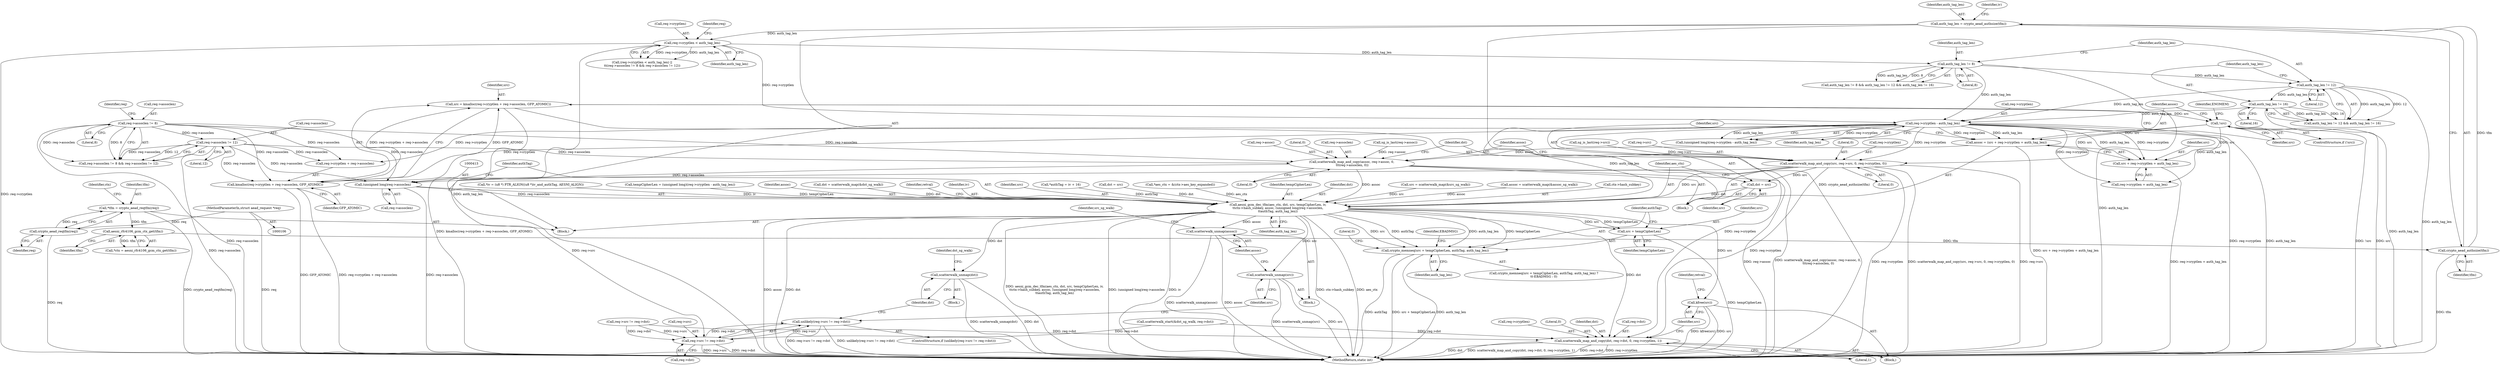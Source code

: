 digraph "1_linux_ccfe8c3f7e52ae83155cb038753f4c75b774ca8a@API" {
"1000353" [label="(Call,src = kmalloc(req->cryptlen + req->assoclen, GFP_ATOMIC))"];
"1000355" [label="(Call,kmalloc(req->cryptlen + req->assoclen, GFP_ATOMIC))"];
"1000238" [label="(Call,req->cryptlen - auth_tag_len)"];
"1000183" [label="(Call,req->cryptlen < auth_tag_len)"];
"1000155" [label="(Call,auth_tag_len = crypto_aead_authsize(tfm))"];
"1000157" [label="(Call,crypto_aead_authsize(tfm))"];
"1000137" [label="(Call,aesni_rfc4106_gcm_ctx_get(tfm))"];
"1000130" [label="(Call,*tfm = crypto_aead_reqtfm(req))"];
"1000132" [label="(Call,crypto_aead_reqtfm(req))"];
"1000107" [label="(MethodParameterIn,struct aead_request *req)"];
"1000209" [label="(Call,auth_tag_len != 12)"];
"1000205" [label="(Call,auth_tag_len != 8)"];
"1000212" [label="(Call,auth_tag_len != 16)"];
"1000189" [label="(Call,req->assoclen != 8)"];
"1000194" [label="(Call,req->assoclen != 12)"];
"1000365" [label="(Call,!src)"];
"1000370" [label="(Call,assoc = (src + req->cryptlen + auth_tag_len))"];
"1000389" [label="(Call,scatterwalk_map_and_copy(assoc, req->assoc, 0,\n \t\t\treq->assoclen, 0))"];
"1000402" [label="(Call,aesni_gcm_dec_tfm(aes_ctx, dst, src, tempCipherLen, iv,\n\t\tctx->hash_subkey, assoc, (unsigned long)req->assoclen,\n\t\tauthTag, auth_tag_len))"];
"1000422" [label="(Call,crypto_memneq(src + tempCipherLen, authTag, auth_tag_len))"];
"1000423" [label="(Call,src + tempCipherLen)"];
"1000444" [label="(Call,scatterwalk_unmap(dst))"];
"1000451" [label="(Call,scatterwalk_unmap(src))"];
"1000453" [label="(Call,scatterwalk_unmap(assoc))"];
"1000467" [label="(Call,scatterwalk_map_and_copy(dst, req->dst, 0, req->cryptlen, 1))"];
"1000477" [label="(Call,kfree(src))"];
"1000412" [label="(Call,(unsigned long)req->assoclen)"];
"1000372" [label="(Call,src + req->cryptlen + auth_tag_len)"];
"1000379" [label="(Call,scatterwalk_map_and_copy(src, req->src, 0, req->cryptlen, 0))"];
"1000399" [label="(Call,dst = src)"];
"1000436" [label="(Call,req->src != req->dst)"];
"1000435" [label="(Call,unlikely(req->src != req->dst))"];
"1000405" [label="(Identifier,src)"];
"1000238" [label="(Call,req->cryptlen - auth_tag_len)"];
"1000206" [label="(Identifier,auth_tag_len)"];
"1000395" [label="(Call,req->assoclen)"];
"1000389" [label="(Call,scatterwalk_map_and_copy(assoc, req->assoc, 0,\n \t\t\treq->assoclen, 0))"];
"1000401" [label="(Identifier,src)"];
"1000478" [label="(Identifier,src)"];
"1000422" [label="(Call,crypto_memneq(src + tempCipherLen, authTag, auth_tag_len))"];
"1000425" [label="(Identifier,tempCipherLen)"];
"1000364" [label="(ControlStructure,if (!src))"];
"1000130" [label="(Call,*tfm = crypto_aead_reqtfm(req))"];
"1000430" [label="(Literal,0)"];
"1000332" [label="(Call,req->src != req->dst)"];
"1000444" [label="(Call,scatterwalk_unmap(dst))"];
"1000466" [label="(Block,)"];
"1000136" [label="(Identifier,ctx)"];
"1000400" [label="(Identifier,dst)"];
"1000480" [label="(Identifier,retval)"];
"1000171" [label="(Call,*authTag = iv + 16)"];
"1000467" [label="(Call,scatterwalk_map_and_copy(dst, req->dst, 0, req->cryptlen, 1))"];
"1000327" [label="(Call,dst = src)"];
"1000184" [label="(Call,req->cryptlen)"];
"1000213" [label="(Identifier,auth_tag_len)"];
"1000380" [label="(Identifier,src)"];
"1000472" [label="(Literal,0)"];
"1000188" [label="(Call,req->assoclen != 8 && req->assoclen != 12)"];
"1000421" [label="(Call,crypto_memneq(src + tempCipherLen, authTag, auth_tag_len) ?\n\t\t-EBADMSG : 0)"];
"1000468" [label="(Identifier,dst)"];
"1000239" [label="(Call,req->cryptlen)"];
"1000433" [label="(Block,)"];
"1000148" [label="(Call,*aes_ctx = &(ctx->aes_key_expanded))"];
"1000205" [label="(Call,auth_tag_len != 8)"];
"1000402" [label="(Call,aesni_gcm_dec_tfm(aes_ctx, dst, src, tempCipherLen, iv,\n\t\tctx->hash_subkey, assoc, (unsigned long)req->assoclen,\n\t\tauthTag, auth_tag_len))"];
"1000194" [label="(Call,req->assoclen != 12)"];
"1000384" [label="(Literal,0)"];
"1000208" [label="(Call,auth_tag_len != 12 && auth_tag_len != 16)"];
"1000477" [label="(Call,kfree(src))"];
"1000374" [label="(Call,req->cryptlen + auth_tag_len)"];
"1000451" [label="(Call,scatterwalk_unmap(src))"];
"1000196" [label="(Identifier,req)"];
"1000406" [label="(Identifier,tempCipherLen)"];
"1000214" [label="(Literal,16)"];
"1000373" [label="(Identifier,src)"];
"1000404" [label="(Identifier,dst)"];
"1000340" [label="(Call,scatterwalk_start(&dst_sg_walk, req->dst))"];
"1000385" [label="(Call,req->cryptlen)"];
"1000131" [label="(Identifier,tfm)"];
"1000193" [label="(Literal,8)"];
"1000297" [label="(Call,sg_is_last(req->assoc))"];
"1000448" [label="(Identifier,dst_sg_walk)"];
"1000317" [label="(Call,src = scatterwalk_map(&src_sg_walk))"];
"1000190" [label="(Call,req->assoclen)"];
"1000156" [label="(Identifier,auth_tag_len)"];
"1000204" [label="(Call,auth_tag_len != 8 && auth_tag_len != 12 && auth_tag_len != 16)"];
"1000322" [label="(Call,assoc = scatterwalk_map(&assoc_sg_walk))"];
"1000236" [label="(Call,(unsigned long)(req->cryptlen - auth_tag_len))"];
"1000137" [label="(Call,aesni_rfc4106_gcm_ctx_get(tfm))"];
"1000155" [label="(Call,auth_tag_len = crypto_aead_authsize(tfm))"];
"1000469" [label="(Call,req->dst)"];
"1000370" [label="(Call,assoc = (src + req->cryptlen + auth_tag_len))"];
"1000158" [label="(Identifier,tfm)"];
"1000132" [label="(Call,crypto_aead_reqtfm(req))"];
"1000211" [label="(Literal,12)"];
"1000418" [label="(Identifier,auth_tag_len)"];
"1000417" [label="(Identifier,authTag)"];
"1000412" [label="(Call,(unsigned long)req->assoclen)"];
"1000133" [label="(Identifier,req)"];
"1000390" [label="(Identifier,assoc)"];
"1000354" [label="(Identifier,src)"];
"1000427" [label="(Identifier,auth_tag_len)"];
"1000293" [label="(Call,sg_is_last(req->src))"];
"1000207" [label="(Literal,8)"];
"1000195" [label="(Call,req->assoclen)"];
"1000457" [label="(Identifier,src_sg_walk)"];
"1000440" [label="(Call,req->dst)"];
"1000452" [label="(Identifier,src)"];
"1000182" [label="(Call,(req->cryptlen < auth_tag_len) ||\n\t\t(req->assoclen != 8 && req->assoclen != 12))"];
"1000453" [label="(Call,scatterwalk_unmap(assoc))"];
"1000436" [label="(Call,req->src != req->dst)"];
"1000481" [label="(MethodReturn,static int)"];
"1000398" [label="(Literal,0)"];
"1000435" [label="(Call,unlikely(req->src != req->dst))"];
"1000443" [label="(Block,)"];
"1000187" [label="(Identifier,auth_tag_len)"];
"1000391" [label="(Call,req->assoc)"];
"1000403" [label="(Identifier,aes_ctx)"];
"1000408" [label="(Call,ctx->hash_subkey)"];
"1000135" [label="(Call,*ctx = aesni_rfc4106_gcm_ctx_get(tfm))"];
"1000363" [label="(Identifier,GFP_ATOMIC)"];
"1000414" [label="(Call,req->assoclen)"];
"1000189" [label="(Call,req->assoclen != 8)"];
"1000445" [label="(Identifier,dst)"];
"1000242" [label="(Identifier,auth_tag_len)"];
"1000161" [label="(Call,*iv = (u8 *) PTR_ALIGN((u8 *)iv_and_authTag, AESNI_ALIGN))"];
"1000366" [label="(Identifier,src)"];
"1000424" [label="(Identifier,src)"];
"1000138" [label="(Identifier,tfm)"];
"1000381" [label="(Call,req->src)"];
"1000365" [label="(Call,!src)"];
"1000191" [label="(Identifier,req)"];
"1000379" [label="(Call,scatterwalk_map_and_copy(src, req->src, 0, req->cryptlen, 0))"];
"1000210" [label="(Identifier,auth_tag_len)"];
"1000399" [label="(Call,dst = src)"];
"1000355" [label="(Call,kmalloc(req->cryptlen + req->assoclen, GFP_ATOMIC))"];
"1000353" [label="(Call,src = kmalloc(req->cryptlen + req->assoclen, GFP_ATOMIC))"];
"1000371" [label="(Identifier,assoc)"];
"1000429" [label="(Identifier,EBADMSG)"];
"1000454" [label="(Identifier,assoc)"];
"1000198" [label="(Literal,12)"];
"1000369" [label="(Identifier,ENOMEM)"];
"1000476" [label="(Literal,1)"];
"1000209" [label="(Call,auth_tag_len != 12)"];
"1000423" [label="(Call,src + tempCipherLen)"];
"1000212" [label="(Call,auth_tag_len != 16)"];
"1000356" [label="(Call,req->cryptlen + req->assoclen)"];
"1000372" [label="(Call,src + req->cryptlen + auth_tag_len)"];
"1000426" [label="(Identifier,authTag)"];
"1000437" [label="(Call,req->src)"];
"1000234" [label="(Call,tempCipherLen = (unsigned long)(req->cryptlen - auth_tag_len))"];
"1000411" [label="(Identifier,assoc)"];
"1000473" [label="(Call,req->cryptlen)"];
"1000346" [label="(Call,dst = scatterwalk_map(&dst_sg_walk))"];
"1000183" [label="(Call,req->cryptlen < auth_tag_len)"];
"1000388" [label="(Literal,0)"];
"1000394" [label="(Literal,0)"];
"1000434" [label="(ControlStructure,if (unlikely(req->src != req->dst)))"];
"1000162" [label="(Identifier,iv)"];
"1000107" [label="(MethodParameterIn,struct aead_request *req)"];
"1000108" [label="(Block,)"];
"1000420" [label="(Identifier,retval)"];
"1000407" [label="(Identifier,iv)"];
"1000157" [label="(Call,crypto_aead_authsize(tfm))"];
"1000352" [label="(Block,)"];
"1000353" -> "1000352"  [label="AST: "];
"1000353" -> "1000355"  [label="CFG: "];
"1000354" -> "1000353"  [label="AST: "];
"1000355" -> "1000353"  [label="AST: "];
"1000366" -> "1000353"  [label="CFG: "];
"1000353" -> "1000481"  [label="DDG: kmalloc(req->cryptlen + req->assoclen, GFP_ATOMIC)"];
"1000355" -> "1000353"  [label="DDG: req->cryptlen + req->assoclen"];
"1000355" -> "1000353"  [label="DDG: GFP_ATOMIC"];
"1000353" -> "1000365"  [label="DDG: src"];
"1000355" -> "1000363"  [label="CFG: "];
"1000356" -> "1000355"  [label="AST: "];
"1000363" -> "1000355"  [label="AST: "];
"1000355" -> "1000481"  [label="DDG: req->cryptlen + req->assoclen"];
"1000355" -> "1000481"  [label="DDG: GFP_ATOMIC"];
"1000238" -> "1000355"  [label="DDG: req->cryptlen"];
"1000189" -> "1000355"  [label="DDG: req->assoclen"];
"1000194" -> "1000355"  [label="DDG: req->assoclen"];
"1000238" -> "1000236"  [label="AST: "];
"1000238" -> "1000242"  [label="CFG: "];
"1000239" -> "1000238"  [label="AST: "];
"1000242" -> "1000238"  [label="AST: "];
"1000236" -> "1000238"  [label="CFG: "];
"1000238" -> "1000481"  [label="DDG: req->cryptlen"];
"1000238" -> "1000481"  [label="DDG: auth_tag_len"];
"1000238" -> "1000236"  [label="DDG: req->cryptlen"];
"1000238" -> "1000236"  [label="DDG: auth_tag_len"];
"1000183" -> "1000238"  [label="DDG: req->cryptlen"];
"1000209" -> "1000238"  [label="DDG: auth_tag_len"];
"1000205" -> "1000238"  [label="DDG: auth_tag_len"];
"1000212" -> "1000238"  [label="DDG: auth_tag_len"];
"1000238" -> "1000356"  [label="DDG: req->cryptlen"];
"1000238" -> "1000370"  [label="DDG: req->cryptlen"];
"1000238" -> "1000370"  [label="DDG: auth_tag_len"];
"1000238" -> "1000372"  [label="DDG: req->cryptlen"];
"1000238" -> "1000372"  [label="DDG: auth_tag_len"];
"1000238" -> "1000374"  [label="DDG: req->cryptlen"];
"1000238" -> "1000374"  [label="DDG: auth_tag_len"];
"1000238" -> "1000379"  [label="DDG: req->cryptlen"];
"1000238" -> "1000402"  [label="DDG: auth_tag_len"];
"1000238" -> "1000467"  [label="DDG: req->cryptlen"];
"1000183" -> "1000182"  [label="AST: "];
"1000183" -> "1000187"  [label="CFG: "];
"1000184" -> "1000183"  [label="AST: "];
"1000187" -> "1000183"  [label="AST: "];
"1000191" -> "1000183"  [label="CFG: "];
"1000182" -> "1000183"  [label="CFG: "];
"1000183" -> "1000481"  [label="DDG: auth_tag_len"];
"1000183" -> "1000481"  [label="DDG: req->cryptlen"];
"1000183" -> "1000182"  [label="DDG: req->cryptlen"];
"1000183" -> "1000182"  [label="DDG: auth_tag_len"];
"1000155" -> "1000183"  [label="DDG: auth_tag_len"];
"1000183" -> "1000205"  [label="DDG: auth_tag_len"];
"1000155" -> "1000108"  [label="AST: "];
"1000155" -> "1000157"  [label="CFG: "];
"1000156" -> "1000155"  [label="AST: "];
"1000157" -> "1000155"  [label="AST: "];
"1000162" -> "1000155"  [label="CFG: "];
"1000155" -> "1000481"  [label="DDG: crypto_aead_authsize(tfm)"];
"1000157" -> "1000155"  [label="DDG: tfm"];
"1000157" -> "1000158"  [label="CFG: "];
"1000158" -> "1000157"  [label="AST: "];
"1000157" -> "1000481"  [label="DDG: tfm"];
"1000137" -> "1000157"  [label="DDG: tfm"];
"1000137" -> "1000135"  [label="AST: "];
"1000137" -> "1000138"  [label="CFG: "];
"1000138" -> "1000137"  [label="AST: "];
"1000135" -> "1000137"  [label="CFG: "];
"1000137" -> "1000135"  [label="DDG: tfm"];
"1000130" -> "1000137"  [label="DDG: tfm"];
"1000130" -> "1000108"  [label="AST: "];
"1000130" -> "1000132"  [label="CFG: "];
"1000131" -> "1000130"  [label="AST: "];
"1000132" -> "1000130"  [label="AST: "];
"1000136" -> "1000130"  [label="CFG: "];
"1000130" -> "1000481"  [label="DDG: crypto_aead_reqtfm(req)"];
"1000132" -> "1000130"  [label="DDG: req"];
"1000132" -> "1000133"  [label="CFG: "];
"1000133" -> "1000132"  [label="AST: "];
"1000132" -> "1000481"  [label="DDG: req"];
"1000107" -> "1000132"  [label="DDG: req"];
"1000107" -> "1000106"  [label="AST: "];
"1000107" -> "1000481"  [label="DDG: req"];
"1000209" -> "1000208"  [label="AST: "];
"1000209" -> "1000211"  [label="CFG: "];
"1000210" -> "1000209"  [label="AST: "];
"1000211" -> "1000209"  [label="AST: "];
"1000213" -> "1000209"  [label="CFG: "];
"1000208" -> "1000209"  [label="CFG: "];
"1000209" -> "1000481"  [label="DDG: auth_tag_len"];
"1000209" -> "1000208"  [label="DDG: auth_tag_len"];
"1000209" -> "1000208"  [label="DDG: 12"];
"1000205" -> "1000209"  [label="DDG: auth_tag_len"];
"1000209" -> "1000212"  [label="DDG: auth_tag_len"];
"1000205" -> "1000204"  [label="AST: "];
"1000205" -> "1000207"  [label="CFG: "];
"1000206" -> "1000205"  [label="AST: "];
"1000207" -> "1000205"  [label="AST: "];
"1000210" -> "1000205"  [label="CFG: "];
"1000204" -> "1000205"  [label="CFG: "];
"1000205" -> "1000481"  [label="DDG: auth_tag_len"];
"1000205" -> "1000204"  [label="DDG: auth_tag_len"];
"1000205" -> "1000204"  [label="DDG: 8"];
"1000212" -> "1000208"  [label="AST: "];
"1000212" -> "1000214"  [label="CFG: "];
"1000213" -> "1000212"  [label="AST: "];
"1000214" -> "1000212"  [label="AST: "];
"1000208" -> "1000212"  [label="CFG: "];
"1000212" -> "1000481"  [label="DDG: auth_tag_len"];
"1000212" -> "1000208"  [label="DDG: auth_tag_len"];
"1000212" -> "1000208"  [label="DDG: 16"];
"1000189" -> "1000188"  [label="AST: "];
"1000189" -> "1000193"  [label="CFG: "];
"1000190" -> "1000189"  [label="AST: "];
"1000193" -> "1000189"  [label="AST: "];
"1000196" -> "1000189"  [label="CFG: "];
"1000188" -> "1000189"  [label="CFG: "];
"1000189" -> "1000481"  [label="DDG: req->assoclen"];
"1000189" -> "1000188"  [label="DDG: req->assoclen"];
"1000189" -> "1000188"  [label="DDG: 8"];
"1000189" -> "1000194"  [label="DDG: req->assoclen"];
"1000189" -> "1000356"  [label="DDG: req->assoclen"];
"1000189" -> "1000389"  [label="DDG: req->assoclen"];
"1000189" -> "1000412"  [label="DDG: req->assoclen"];
"1000194" -> "1000188"  [label="AST: "];
"1000194" -> "1000198"  [label="CFG: "];
"1000195" -> "1000194"  [label="AST: "];
"1000198" -> "1000194"  [label="AST: "];
"1000188" -> "1000194"  [label="CFG: "];
"1000194" -> "1000481"  [label="DDG: req->assoclen"];
"1000194" -> "1000188"  [label="DDG: req->assoclen"];
"1000194" -> "1000188"  [label="DDG: 12"];
"1000194" -> "1000356"  [label="DDG: req->assoclen"];
"1000194" -> "1000389"  [label="DDG: req->assoclen"];
"1000194" -> "1000412"  [label="DDG: req->assoclen"];
"1000365" -> "1000364"  [label="AST: "];
"1000365" -> "1000366"  [label="CFG: "];
"1000366" -> "1000365"  [label="AST: "];
"1000369" -> "1000365"  [label="CFG: "];
"1000371" -> "1000365"  [label="CFG: "];
"1000365" -> "1000481"  [label="DDG: !src"];
"1000365" -> "1000481"  [label="DDG: src"];
"1000365" -> "1000370"  [label="DDG: src"];
"1000365" -> "1000372"  [label="DDG: src"];
"1000365" -> "1000379"  [label="DDG: src"];
"1000370" -> "1000352"  [label="AST: "];
"1000370" -> "1000372"  [label="CFG: "];
"1000371" -> "1000370"  [label="AST: "];
"1000372" -> "1000370"  [label="AST: "];
"1000380" -> "1000370"  [label="CFG: "];
"1000370" -> "1000481"  [label="DDG: src + req->cryptlen + auth_tag_len"];
"1000370" -> "1000389"  [label="DDG: assoc"];
"1000389" -> "1000352"  [label="AST: "];
"1000389" -> "1000398"  [label="CFG: "];
"1000390" -> "1000389"  [label="AST: "];
"1000391" -> "1000389"  [label="AST: "];
"1000394" -> "1000389"  [label="AST: "];
"1000395" -> "1000389"  [label="AST: "];
"1000398" -> "1000389"  [label="AST: "];
"1000400" -> "1000389"  [label="CFG: "];
"1000389" -> "1000481"  [label="DDG: scatterwalk_map_and_copy(assoc, req->assoc, 0,\n \t\t\treq->assoclen, 0)"];
"1000389" -> "1000481"  [label="DDG: req->assoc"];
"1000297" -> "1000389"  [label="DDG: req->assoc"];
"1000389" -> "1000402"  [label="DDG: assoc"];
"1000389" -> "1000412"  [label="DDG: req->assoclen"];
"1000402" -> "1000108"  [label="AST: "];
"1000402" -> "1000418"  [label="CFG: "];
"1000403" -> "1000402"  [label="AST: "];
"1000404" -> "1000402"  [label="AST: "];
"1000405" -> "1000402"  [label="AST: "];
"1000406" -> "1000402"  [label="AST: "];
"1000407" -> "1000402"  [label="AST: "];
"1000408" -> "1000402"  [label="AST: "];
"1000411" -> "1000402"  [label="AST: "];
"1000412" -> "1000402"  [label="AST: "];
"1000417" -> "1000402"  [label="AST: "];
"1000418" -> "1000402"  [label="AST: "];
"1000420" -> "1000402"  [label="CFG: "];
"1000402" -> "1000481"  [label="DDG: assoc"];
"1000402" -> "1000481"  [label="DDG: (unsigned long)req->assoclen"];
"1000402" -> "1000481"  [label="DDG: dst"];
"1000402" -> "1000481"  [label="DDG: aesni_gcm_dec_tfm(aes_ctx, dst, src, tempCipherLen, iv,\n\t\tctx->hash_subkey, assoc, (unsigned long)req->assoclen,\n\t\tauthTag, auth_tag_len)"];
"1000402" -> "1000481"  [label="DDG: iv"];
"1000402" -> "1000481"  [label="DDG: ctx->hash_subkey"];
"1000402" -> "1000481"  [label="DDG: aes_ctx"];
"1000148" -> "1000402"  [label="DDG: aes_ctx"];
"1000327" -> "1000402"  [label="DDG: dst"];
"1000346" -> "1000402"  [label="DDG: dst"];
"1000399" -> "1000402"  [label="DDG: dst"];
"1000379" -> "1000402"  [label="DDG: src"];
"1000317" -> "1000402"  [label="DDG: src"];
"1000234" -> "1000402"  [label="DDG: tempCipherLen"];
"1000161" -> "1000402"  [label="DDG: iv"];
"1000322" -> "1000402"  [label="DDG: assoc"];
"1000412" -> "1000402"  [label="DDG: req->assoclen"];
"1000171" -> "1000402"  [label="DDG: authTag"];
"1000402" -> "1000422"  [label="DDG: src"];
"1000402" -> "1000422"  [label="DDG: tempCipherLen"];
"1000402" -> "1000422"  [label="DDG: authTag"];
"1000402" -> "1000422"  [label="DDG: auth_tag_len"];
"1000402" -> "1000423"  [label="DDG: src"];
"1000402" -> "1000423"  [label="DDG: tempCipherLen"];
"1000402" -> "1000444"  [label="DDG: dst"];
"1000402" -> "1000451"  [label="DDG: src"];
"1000402" -> "1000453"  [label="DDG: assoc"];
"1000402" -> "1000467"  [label="DDG: dst"];
"1000402" -> "1000477"  [label="DDG: src"];
"1000422" -> "1000421"  [label="AST: "];
"1000422" -> "1000427"  [label="CFG: "];
"1000423" -> "1000422"  [label="AST: "];
"1000426" -> "1000422"  [label="AST: "];
"1000427" -> "1000422"  [label="AST: "];
"1000429" -> "1000422"  [label="CFG: "];
"1000430" -> "1000422"  [label="CFG: "];
"1000422" -> "1000481"  [label="DDG: auth_tag_len"];
"1000422" -> "1000481"  [label="DDG: authTag"];
"1000422" -> "1000481"  [label="DDG: src + tempCipherLen"];
"1000423" -> "1000425"  [label="CFG: "];
"1000424" -> "1000423"  [label="AST: "];
"1000425" -> "1000423"  [label="AST: "];
"1000426" -> "1000423"  [label="CFG: "];
"1000423" -> "1000481"  [label="DDG: tempCipherLen"];
"1000444" -> "1000443"  [label="AST: "];
"1000444" -> "1000445"  [label="CFG: "];
"1000445" -> "1000444"  [label="AST: "];
"1000448" -> "1000444"  [label="CFG: "];
"1000444" -> "1000481"  [label="DDG: dst"];
"1000444" -> "1000481"  [label="DDG: scatterwalk_unmap(dst)"];
"1000451" -> "1000433"  [label="AST: "];
"1000451" -> "1000452"  [label="CFG: "];
"1000452" -> "1000451"  [label="AST: "];
"1000454" -> "1000451"  [label="CFG: "];
"1000451" -> "1000481"  [label="DDG: src"];
"1000451" -> "1000481"  [label="DDG: scatterwalk_unmap(src)"];
"1000453" -> "1000433"  [label="AST: "];
"1000453" -> "1000454"  [label="CFG: "];
"1000454" -> "1000453"  [label="AST: "];
"1000457" -> "1000453"  [label="CFG: "];
"1000453" -> "1000481"  [label="DDG: scatterwalk_unmap(assoc)"];
"1000453" -> "1000481"  [label="DDG: assoc"];
"1000467" -> "1000466"  [label="AST: "];
"1000467" -> "1000476"  [label="CFG: "];
"1000468" -> "1000467"  [label="AST: "];
"1000469" -> "1000467"  [label="AST: "];
"1000472" -> "1000467"  [label="AST: "];
"1000473" -> "1000467"  [label="AST: "];
"1000476" -> "1000467"  [label="AST: "];
"1000478" -> "1000467"  [label="CFG: "];
"1000467" -> "1000481"  [label="DDG: dst"];
"1000467" -> "1000481"  [label="DDG: scatterwalk_map_and_copy(dst, req->dst, 0, req->cryptlen, 1)"];
"1000467" -> "1000481"  [label="DDG: req->dst"];
"1000467" -> "1000481"  [label="DDG: req->cryptlen"];
"1000332" -> "1000467"  [label="DDG: req->dst"];
"1000340" -> "1000467"  [label="DDG: req->dst"];
"1000379" -> "1000467"  [label="DDG: req->cryptlen"];
"1000477" -> "1000466"  [label="AST: "];
"1000477" -> "1000478"  [label="CFG: "];
"1000478" -> "1000477"  [label="AST: "];
"1000480" -> "1000477"  [label="CFG: "];
"1000477" -> "1000481"  [label="DDG: kfree(src)"];
"1000477" -> "1000481"  [label="DDG: src"];
"1000412" -> "1000414"  [label="CFG: "];
"1000413" -> "1000412"  [label="AST: "];
"1000414" -> "1000412"  [label="AST: "];
"1000417" -> "1000412"  [label="CFG: "];
"1000412" -> "1000481"  [label="DDG: req->assoclen"];
"1000372" -> "1000374"  [label="CFG: "];
"1000373" -> "1000372"  [label="AST: "];
"1000374" -> "1000372"  [label="AST: "];
"1000372" -> "1000481"  [label="DDG: req->cryptlen + auth_tag_len"];
"1000379" -> "1000352"  [label="AST: "];
"1000379" -> "1000388"  [label="CFG: "];
"1000380" -> "1000379"  [label="AST: "];
"1000381" -> "1000379"  [label="AST: "];
"1000384" -> "1000379"  [label="AST: "];
"1000385" -> "1000379"  [label="AST: "];
"1000388" -> "1000379"  [label="AST: "];
"1000390" -> "1000379"  [label="CFG: "];
"1000379" -> "1000481"  [label="DDG: scatterwalk_map_and_copy(src, req->src, 0, req->cryptlen, 0)"];
"1000379" -> "1000481"  [label="DDG: req->src"];
"1000379" -> "1000481"  [label="DDG: req->cryptlen"];
"1000293" -> "1000379"  [label="DDG: req->src"];
"1000379" -> "1000399"  [label="DDG: src"];
"1000379" -> "1000436"  [label="DDG: req->src"];
"1000399" -> "1000352"  [label="AST: "];
"1000399" -> "1000401"  [label="CFG: "];
"1000400" -> "1000399"  [label="AST: "];
"1000401" -> "1000399"  [label="AST: "];
"1000403" -> "1000399"  [label="CFG: "];
"1000436" -> "1000435"  [label="AST: "];
"1000436" -> "1000440"  [label="CFG: "];
"1000437" -> "1000436"  [label="AST: "];
"1000440" -> "1000436"  [label="AST: "];
"1000435" -> "1000436"  [label="CFG: "];
"1000436" -> "1000481"  [label="DDG: req->src"];
"1000436" -> "1000481"  [label="DDG: req->dst"];
"1000436" -> "1000435"  [label="DDG: req->src"];
"1000436" -> "1000435"  [label="DDG: req->dst"];
"1000332" -> "1000436"  [label="DDG: req->src"];
"1000332" -> "1000436"  [label="DDG: req->dst"];
"1000340" -> "1000436"  [label="DDG: req->dst"];
"1000435" -> "1000434"  [label="AST: "];
"1000445" -> "1000435"  [label="CFG: "];
"1000452" -> "1000435"  [label="CFG: "];
"1000435" -> "1000481"  [label="DDG: req->src != req->dst"];
"1000435" -> "1000481"  [label="DDG: unlikely(req->src != req->dst)"];
}
